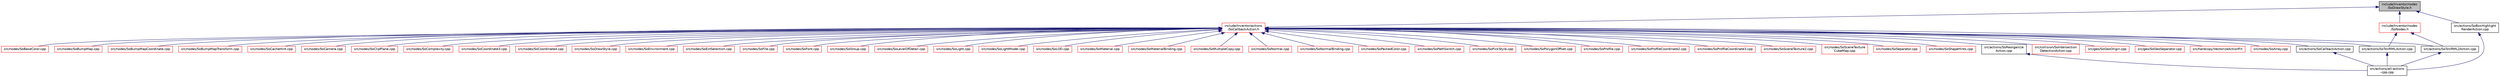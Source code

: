 digraph "include/Inventor/nodes/SoDrawStyle.h"
{
 // LATEX_PDF_SIZE
  edge [fontname="Helvetica",fontsize="10",labelfontname="Helvetica",labelfontsize="10"];
  node [fontname="Helvetica",fontsize="10",shape=record];
  Node1 [label="include/Inventor/nodes\l/SoDrawStyle.h",height=0.2,width=0.4,color="black", fillcolor="grey75", style="filled", fontcolor="black",tooltip=" "];
  Node1 -> Node2 [dir="back",color="midnightblue",fontsize="10",style="solid",fontname="Helvetica"];
  Node2 [label="src/actions/SoBoxHighlight\lRenderAction.cpp",height=0.2,width=0.4,color="black", fillcolor="white", style="filled",URL="$SoBoxHighlightRenderAction_8cpp.html",tooltip=" "];
  Node2 -> Node3 [dir="back",color="midnightblue",fontsize="10",style="solid",fontname="Helvetica"];
  Node3 [label="src/actions/all-actions\l-cpp.cpp",height=0.2,width=0.4,color="black", fillcolor="white", style="filled",URL="$all-actions-cpp_8cpp.html",tooltip=" "];
  Node1 -> Node4 [dir="back",color="midnightblue",fontsize="10",style="solid",fontname="Helvetica"];
  Node4 [label="include/Inventor/actions\l/SoCallbackAction.h",height=0.2,width=0.4,color="red", fillcolor="white", style="filled",URL="$SoCallbackAction_8h.html",tooltip=" "];
  Node4 -> Node5 [dir="back",color="midnightblue",fontsize="10",style="solid",fontname="Helvetica"];
  Node5 [label="src/actions/SoCallbackAction.cpp",height=0.2,width=0.4,color="black", fillcolor="white", style="filled",URL="$SoCallbackAction_8cpp.html",tooltip=" "];
  Node5 -> Node3 [dir="back",color="midnightblue",fontsize="10",style="solid",fontname="Helvetica"];
  Node4 -> Node6 [dir="back",color="midnightblue",fontsize="10",style="solid",fontname="Helvetica"];
  Node6 [label="src/actions/SoReorganize\lAction.cpp",height=0.2,width=0.4,color="black", fillcolor="white", style="filled",URL="$SoReorganizeAction_8cpp.html",tooltip=" "];
  Node6 -> Node3 [dir="back",color="midnightblue",fontsize="10",style="solid",fontname="Helvetica"];
  Node4 -> Node7 [dir="back",color="midnightblue",fontsize="10",style="solid",fontname="Helvetica"];
  Node7 [label="src/actions/SoToVRML2Action.cpp",height=0.2,width=0.4,color="black", fillcolor="white", style="filled",URL="$SoToVRML2Action_8cpp.html",tooltip=" "];
  Node7 -> Node3 [dir="back",color="midnightblue",fontsize="10",style="solid",fontname="Helvetica"];
  Node4 -> Node8 [dir="back",color="midnightblue",fontsize="10",style="solid",fontname="Helvetica"];
  Node8 [label="src/actions/SoToVRMLAction.cpp",height=0.2,width=0.4,color="black", fillcolor="white", style="filled",URL="$SoToVRMLAction_8cpp.html",tooltip=" "];
  Node8 -> Node3 [dir="back",color="midnightblue",fontsize="10",style="solid",fontname="Helvetica"];
  Node4 -> Node9 [dir="back",color="midnightblue",fontsize="10",style="solid",fontname="Helvetica"];
  Node9 [label="src/collision/SoIntersection\lDetectionAction.cpp",height=0.2,width=0.4,color="red", fillcolor="white", style="filled",URL="$SoIntersectionDetectionAction_8cpp.html",tooltip=" "];
  Node4 -> Node11 [dir="back",color="midnightblue",fontsize="10",style="solid",fontname="Helvetica"];
  Node11 [label="src/geo/SoGeoOrigin.cpp",height=0.2,width=0.4,color="red", fillcolor="white", style="filled",URL="$SoGeoOrigin_8cpp.html",tooltip=" "];
  Node4 -> Node13 [dir="back",color="midnightblue",fontsize="10",style="solid",fontname="Helvetica"];
  Node13 [label="src/geo/SoGeoSeparator.cpp",height=0.2,width=0.4,color="red", fillcolor="white", style="filled",URL="$SoGeoSeparator_8cpp.html",tooltip=" "];
  Node4 -> Node14 [dir="back",color="midnightblue",fontsize="10",style="solid",fontname="Helvetica"];
  Node14 [label="src/hardcopy/VectorizeActionP.h",height=0.2,width=0.4,color="red", fillcolor="white", style="filled",URL="$VectorizeActionP_8h.html",tooltip=" "];
  Node4 -> Node19 [dir="back",color="midnightblue",fontsize="10",style="solid",fontname="Helvetica"];
  Node19 [label="src/nodes/SoArray.cpp",height=0.2,width=0.4,color="red", fillcolor="white", style="filled",URL="$SoArray_8cpp.html",tooltip=" "];
  Node4 -> Node21 [dir="back",color="midnightblue",fontsize="10",style="solid",fontname="Helvetica"];
  Node21 [label="src/nodes/SoBaseColor.cpp",height=0.2,width=0.4,color="red", fillcolor="white", style="filled",URL="$SoBaseColor_8cpp.html",tooltip=" "];
  Node4 -> Node22 [dir="back",color="midnightblue",fontsize="10",style="solid",fontname="Helvetica"];
  Node22 [label="src/nodes/SoBumpMap.cpp",height=0.2,width=0.4,color="red", fillcolor="white", style="filled",URL="$SoBumpMap_8cpp.html",tooltip=" "];
  Node4 -> Node23 [dir="back",color="midnightblue",fontsize="10",style="solid",fontname="Helvetica"];
  Node23 [label="src/nodes/SoBumpMapCoordinate.cpp",height=0.2,width=0.4,color="red", fillcolor="white", style="filled",URL="$SoBumpMapCoordinate_8cpp.html",tooltip=" "];
  Node4 -> Node24 [dir="back",color="midnightblue",fontsize="10",style="solid",fontname="Helvetica"];
  Node24 [label="src/nodes/SoBumpMapTransform.cpp",height=0.2,width=0.4,color="red", fillcolor="white", style="filled",URL="$SoBumpMapTransform_8cpp.html",tooltip=" "];
  Node4 -> Node25 [dir="back",color="midnightblue",fontsize="10",style="solid",fontname="Helvetica"];
  Node25 [label="src/nodes/SoCacheHint.cpp",height=0.2,width=0.4,color="red", fillcolor="white", style="filled",URL="$SoCacheHint_8cpp.html",tooltip=" "];
  Node4 -> Node26 [dir="back",color="midnightblue",fontsize="10",style="solid",fontname="Helvetica"];
  Node26 [label="src/nodes/SoCamera.cpp",height=0.2,width=0.4,color="red", fillcolor="white", style="filled",URL="$SoCamera_8cpp.html",tooltip=" "];
  Node4 -> Node27 [dir="back",color="midnightblue",fontsize="10",style="solid",fontname="Helvetica"];
  Node27 [label="src/nodes/SoClipPlane.cpp",height=0.2,width=0.4,color="red", fillcolor="white", style="filled",URL="$SoClipPlane_8cpp.html",tooltip=" "];
  Node4 -> Node28 [dir="back",color="midnightblue",fontsize="10",style="solid",fontname="Helvetica"];
  Node28 [label="src/nodes/SoComplexity.cpp",height=0.2,width=0.4,color="red", fillcolor="white", style="filled",URL="$SoComplexity_8cpp.html",tooltip=" "];
  Node4 -> Node29 [dir="back",color="midnightblue",fontsize="10",style="solid",fontname="Helvetica"];
  Node29 [label="src/nodes/SoCoordinate3.cpp",height=0.2,width=0.4,color="red", fillcolor="white", style="filled",URL="$SoCoordinate3_8cpp.html",tooltip=" "];
  Node4 -> Node30 [dir="back",color="midnightblue",fontsize="10",style="solid",fontname="Helvetica"];
  Node30 [label="src/nodes/SoCoordinate4.cpp",height=0.2,width=0.4,color="red", fillcolor="white", style="filled",URL="$SoCoordinate4_8cpp.html",tooltip=" "];
  Node4 -> Node31 [dir="back",color="midnightblue",fontsize="10",style="solid",fontname="Helvetica"];
  Node31 [label="src/nodes/SoDrawStyle.cpp",height=0.2,width=0.4,color="red", fillcolor="white", style="filled",URL="$SoDrawStyle_8cpp.html",tooltip=" "];
  Node4 -> Node32 [dir="back",color="midnightblue",fontsize="10",style="solid",fontname="Helvetica"];
  Node32 [label="src/nodes/SoEnvironment.cpp",height=0.2,width=0.4,color="red", fillcolor="white", style="filled",URL="$SoEnvironment_8cpp.html",tooltip=" "];
  Node4 -> Node33 [dir="back",color="midnightblue",fontsize="10",style="solid",fontname="Helvetica"];
  Node33 [label="src/nodes/SoExtSelection.cpp",height=0.2,width=0.4,color="red", fillcolor="white", style="filled",URL="$SoExtSelection_8cpp.html",tooltip=" "];
  Node4 -> Node34 [dir="back",color="midnightblue",fontsize="10",style="solid",fontname="Helvetica"];
  Node34 [label="src/nodes/SoFile.cpp",height=0.2,width=0.4,color="red", fillcolor="white", style="filled",URL="$SoFile_8cpp.html",tooltip=" "];
  Node4 -> Node35 [dir="back",color="midnightblue",fontsize="10",style="solid",fontname="Helvetica"];
  Node35 [label="src/nodes/SoFont.cpp",height=0.2,width=0.4,color="red", fillcolor="white", style="filled",URL="$SoFont_8cpp.html",tooltip=" "];
  Node4 -> Node36 [dir="back",color="midnightblue",fontsize="10",style="solid",fontname="Helvetica"];
  Node36 [label="src/nodes/SoGroup.cpp",height=0.2,width=0.4,color="red", fillcolor="white", style="filled",URL="$SoGroup_8cpp.html",tooltip=" "];
  Node4 -> Node37 [dir="back",color="midnightblue",fontsize="10",style="solid",fontname="Helvetica"];
  Node37 [label="src/nodes/SoLevelOfDetail.cpp",height=0.2,width=0.4,color="red", fillcolor="white", style="filled",URL="$SoLevelOfDetail_8cpp.html",tooltip=" "];
  Node4 -> Node38 [dir="back",color="midnightblue",fontsize="10",style="solid",fontname="Helvetica"];
  Node38 [label="src/nodes/SoLight.cpp",height=0.2,width=0.4,color="red", fillcolor="white", style="filled",URL="$SoLight_8cpp.html",tooltip=" "];
  Node4 -> Node39 [dir="back",color="midnightblue",fontsize="10",style="solid",fontname="Helvetica"];
  Node39 [label="src/nodes/SoLightModel.cpp",height=0.2,width=0.4,color="red", fillcolor="white", style="filled",URL="$SoLightModel_8cpp.html",tooltip=" "];
  Node4 -> Node40 [dir="back",color="midnightblue",fontsize="10",style="solid",fontname="Helvetica"];
  Node40 [label="src/nodes/SoLOD.cpp",height=0.2,width=0.4,color="red", fillcolor="white", style="filled",URL="$SoLOD_8cpp.html",tooltip=" "];
  Node4 -> Node41 [dir="back",color="midnightblue",fontsize="10",style="solid",fontname="Helvetica"];
  Node41 [label="src/nodes/SoMaterial.cpp",height=0.2,width=0.4,color="red", fillcolor="white", style="filled",URL="$SoMaterial_8cpp.html",tooltip=" "];
  Node4 -> Node42 [dir="back",color="midnightblue",fontsize="10",style="solid",fontname="Helvetica"];
  Node42 [label="src/nodes/SoMaterialBinding.cpp",height=0.2,width=0.4,color="red", fillcolor="white", style="filled",URL="$SoMaterialBinding_8cpp.html",tooltip=" "];
  Node4 -> Node43 [dir="back",color="midnightblue",fontsize="10",style="solid",fontname="Helvetica"];
  Node43 [label="src/nodes/SoMultipleCopy.cpp",height=0.2,width=0.4,color="red", fillcolor="white", style="filled",URL="$SoMultipleCopy_8cpp.html",tooltip=" "];
  Node4 -> Node44 [dir="back",color="midnightblue",fontsize="10",style="solid",fontname="Helvetica"];
  Node44 [label="src/nodes/SoNormal.cpp",height=0.2,width=0.4,color="red", fillcolor="white", style="filled",URL="$SoNormal_8cpp.html",tooltip=" "];
  Node4 -> Node45 [dir="back",color="midnightblue",fontsize="10",style="solid",fontname="Helvetica"];
  Node45 [label="src/nodes/SoNormalBinding.cpp",height=0.2,width=0.4,color="red", fillcolor="white", style="filled",URL="$SoNormalBinding_8cpp.html",tooltip=" "];
  Node4 -> Node46 [dir="back",color="midnightblue",fontsize="10",style="solid",fontname="Helvetica"];
  Node46 [label="src/nodes/SoPackedColor.cpp",height=0.2,width=0.4,color="red", fillcolor="white", style="filled",URL="$SoPackedColor_8cpp.html",tooltip=" "];
  Node4 -> Node47 [dir="back",color="midnightblue",fontsize="10",style="solid",fontname="Helvetica"];
  Node47 [label="src/nodes/SoPathSwitch.cpp",height=0.2,width=0.4,color="red", fillcolor="white", style="filled",URL="$SoPathSwitch_8cpp.html",tooltip=" "];
  Node4 -> Node48 [dir="back",color="midnightblue",fontsize="10",style="solid",fontname="Helvetica"];
  Node48 [label="src/nodes/SoPickStyle.cpp",height=0.2,width=0.4,color="red", fillcolor="white", style="filled",URL="$SoPickStyle_8cpp.html",tooltip=" "];
  Node4 -> Node49 [dir="back",color="midnightblue",fontsize="10",style="solid",fontname="Helvetica"];
  Node49 [label="src/nodes/SoPolygonOffset.cpp",height=0.2,width=0.4,color="red", fillcolor="white", style="filled",URL="$SoPolygonOffset_8cpp.html",tooltip=" "];
  Node4 -> Node50 [dir="back",color="midnightblue",fontsize="10",style="solid",fontname="Helvetica"];
  Node50 [label="src/nodes/SoProfile.cpp",height=0.2,width=0.4,color="red", fillcolor="white", style="filled",URL="$SoProfile_8cpp.html",tooltip=" "];
  Node4 -> Node51 [dir="back",color="midnightblue",fontsize="10",style="solid",fontname="Helvetica"];
  Node51 [label="src/nodes/SoProfileCoordinate2.cpp",height=0.2,width=0.4,color="red", fillcolor="white", style="filled",URL="$SoProfileCoordinate2_8cpp.html",tooltip=" "];
  Node4 -> Node52 [dir="back",color="midnightblue",fontsize="10",style="solid",fontname="Helvetica"];
  Node52 [label="src/nodes/SoProfileCoordinate3.cpp",height=0.2,width=0.4,color="red", fillcolor="white", style="filled",URL="$SoProfileCoordinate3_8cpp.html",tooltip=" "];
  Node4 -> Node53 [dir="back",color="midnightblue",fontsize="10",style="solid",fontname="Helvetica"];
  Node53 [label="src/nodes/SoSceneTexture2.cpp",height=0.2,width=0.4,color="red", fillcolor="white", style="filled",URL="$SoSceneTexture2_8cpp.html",tooltip=" "];
  Node4 -> Node54 [dir="back",color="midnightblue",fontsize="10",style="solid",fontname="Helvetica"];
  Node54 [label="src/nodes/SoSceneTexture\lCubeMap.cpp",height=0.2,width=0.4,color="red", fillcolor="white", style="filled",URL="$SoSceneTextureCubeMap_8cpp.html",tooltip=" "];
  Node4 -> Node55 [dir="back",color="midnightblue",fontsize="10",style="solid",fontname="Helvetica"];
  Node55 [label="src/nodes/SoSeparator.cpp",height=0.2,width=0.4,color="red", fillcolor="white", style="filled",URL="$SoSeparator_8cpp.html",tooltip=" "];
  Node4 -> Node56 [dir="back",color="midnightblue",fontsize="10",style="solid",fontname="Helvetica"];
  Node56 [label="src/nodes/SoShapeHints.cpp",height=0.2,width=0.4,color="red", fillcolor="white", style="filled",URL="$SoShapeHints_8cpp.html",tooltip=" "];
  Node1 -> Node95 [dir="back",color="midnightblue",fontsize="10",style="solid",fontname="Helvetica"];
  Node95 [label="include/Inventor/nodes\l/SoNodes.h",height=0.2,width=0.4,color="red", fillcolor="white", style="filled",URL="$SoNodes_8h.html",tooltip=" "];
  Node95 -> Node7 [dir="back",color="midnightblue",fontsize="10",style="solid",fontname="Helvetica"];
  Node95 -> Node8 [dir="back",color="midnightblue",fontsize="10",style="solid",fontname="Helvetica"];
}

